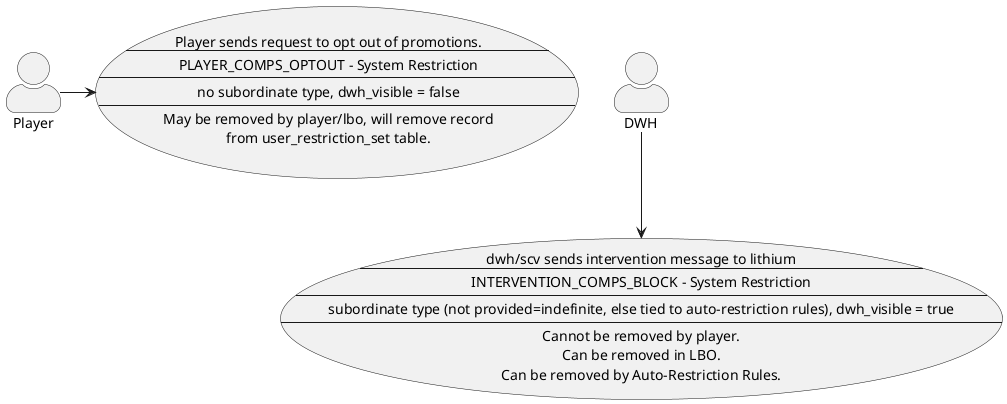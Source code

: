 .Intervention Message Basic Use Cases
[plantuml]
----
@startuml
skinparam actorStyle awesome

actor Player as p
actor "DWH" as dwh

usecase oo as "
Player sends request to opt out of promotions.
--
PLAYER_COMPS_OPTOUT - System Restriction
--
no subordinate type, dwh_visible = false
--
May be removed by player/lbo, will remove record
from user_restriction_set table.
"
p -> oo


usecase im as "
dwh/scv sends intervention message to lithium
--
INTERVENTION_COMPS_BLOCK - System Restriction
--
subordinate type (not provided=indefinite, else tied to auto-restriction rules), dwh_visible = true
--
Cannot be removed by player.
Can be removed in LBO.
Can be removed by Auto-Restriction Rules.
"
dwh --> im
@enduml
----